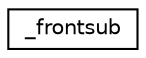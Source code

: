 digraph "Graphical Class Hierarchy"
{
  edge [fontname="Helvetica",fontsize="10",labelfontname="Helvetica",labelfontsize="10"];
  node [fontname="Helvetica",fontsize="10",shape=record];
  rankdir="LR";
  Node1 [label="_frontsub",height=0.2,width=0.4,color="black", fillcolor="white", style="filled",URL="$struct__frontsub.html"];
}
